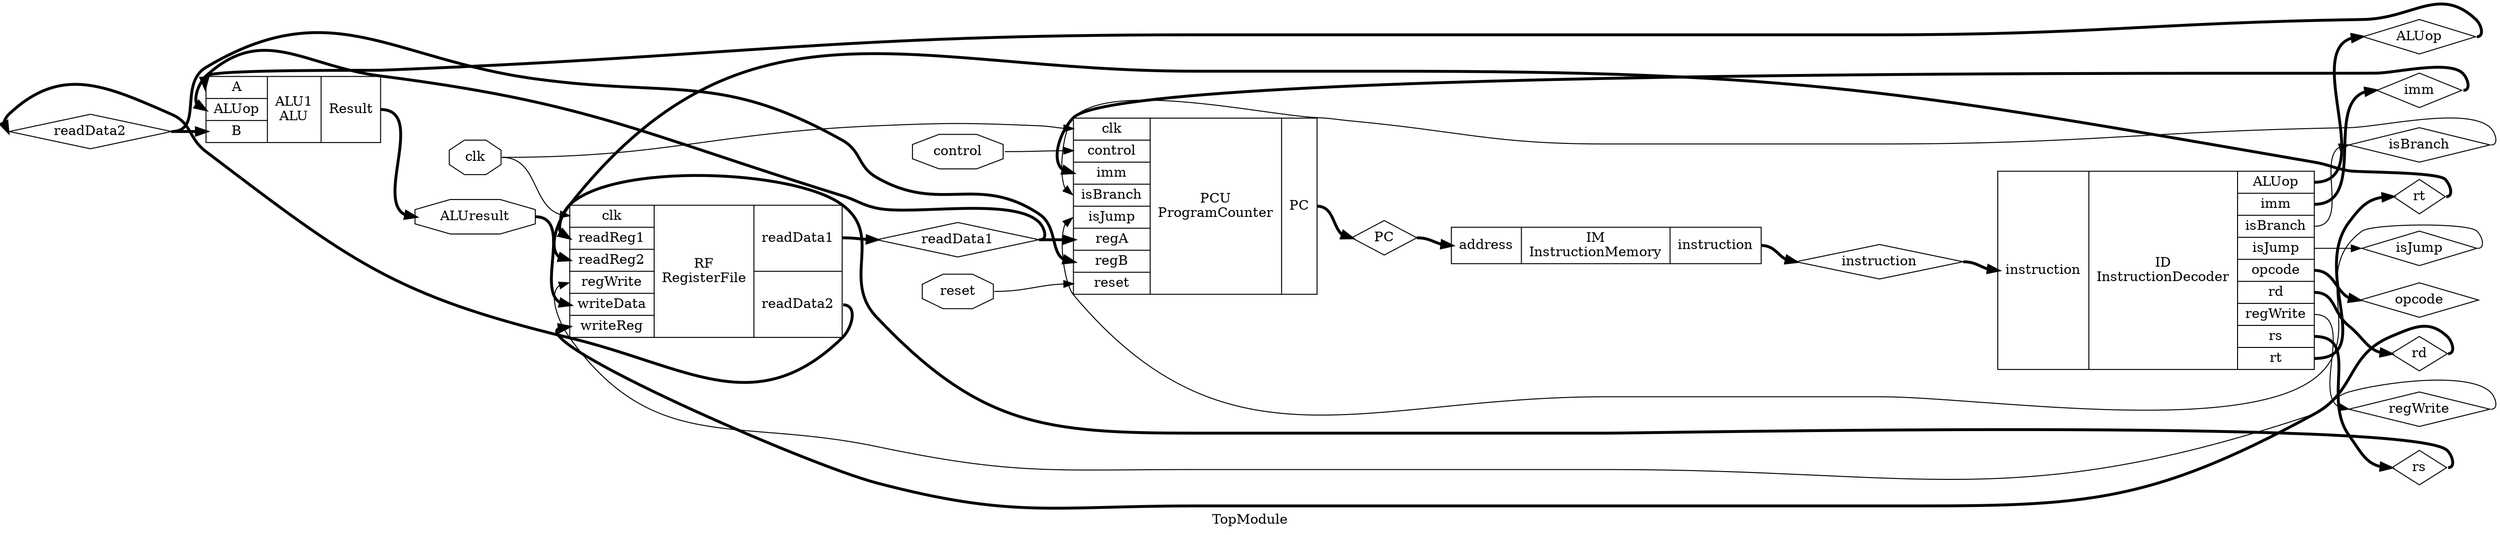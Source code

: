 digraph "TopModule" {
label="TopModule";
rankdir="LR";
remincross=true;
n1 [ shape=diamond, label="readData2", color="black", fontcolor="black" ];
n2 [ shape=diamond, label="readData1", color="black", fontcolor="black" ];
n3 [ shape=diamond, label="isJump", color="black", fontcolor="black" ];
n4 [ shape=diamond, label="isBranch", color="black", fontcolor="black" ];
n5 [ shape=diamond, label="regWrite", color="black", fontcolor="black" ];
n6 [ shape=diamond, label="imm", color="black", fontcolor="black" ];
n7 [ shape=diamond, label="rd", color="black", fontcolor="black" ];
n8 [ shape=diamond, label="rt", color="black", fontcolor="black" ];
n9 [ shape=diamond, label="rs", color="black", fontcolor="black" ];
n10 [ shape=diamond, label="opcode", color="black", fontcolor="black" ];
n11 [ shape=diamond, label="ALUop", color="black", fontcolor="black" ];
n12 [ shape=diamond, label="instruction", color="black", fontcolor="black" ];
n13 [ shape=diamond, label="PC", color="black", fontcolor="black" ];
n14 [ shape=octagon, label="ALUresult", color="black", fontcolor="black" ];
n15 [ shape=octagon, label="control", color="black", fontcolor="black" ];
n16 [ shape=octagon, label="reset", color="black", fontcolor="black" ];
n17 [ shape=octagon, label="clk", color="black", fontcolor="black" ];
c21 [ shape=record, label="{{<p18> A|<p11> ALUop|<p19> B}|ALU1\nALU|{<p20> Result}}",  ];
c26 [ shape=record, label="{{<p17> clk|<p22> readReg1|<p23> readReg2|<p5> regWrite|<p24> writeData|<p25> writeReg}|RF\nRegisterFile|{<p2> readData1|<p1> readData2}}",  ];
c27 [ shape=record, label="{{<p12> instruction}|ID\nInstructionDecoder|{<p11> ALUop|<p6> imm|<p4> isBranch|<p3> isJump|<p10> opcode|<p7> rd|<p5> regWrite|<p9> rs|<p8> rt}}",  ];
c29 [ shape=record, label="{{<p28> address}|IM\nInstructionMemory|{<p12> instruction}}",  ];
c32 [ shape=record, label="{{<p17> clk|<p15> control|<p6> imm|<p4> isBranch|<p3> isJump|<p30> regA|<p31> regB|<p16> reset}|PCU\nProgramCounter|{<p13> PC}}",  ];
c26:p1:e -> n1:w [color="black", fontcolor="black", style="setlinewidth(3)", label=""];
n1:e -> c21:p19:w [color="black", fontcolor="black", style="setlinewidth(3)", label=""];
n1:e -> c32:p31:w [color="black", fontcolor="black", style="setlinewidth(3)", label=""];
c27:p10:e -> n10:w [color="black", fontcolor="black", style="setlinewidth(3)", label=""];
c27:p11:e -> n11:w [color="black", fontcolor="black", style="setlinewidth(3)", label=""];
n11:e -> c21:p11:w [color="black", fontcolor="black", style="setlinewidth(3)", label=""];
c29:p12:e -> n12:w [color="black", fontcolor="black", style="setlinewidth(3)", label=""];
n12:e -> c27:p12:w [color="black", fontcolor="black", style="setlinewidth(3)", label=""];
c32:p13:e -> n13:w [color="black", fontcolor="black", style="setlinewidth(3)", label=""];
n13:e -> c29:p28:w [color="black", fontcolor="black", style="setlinewidth(3)", label=""];
c21:p20:e -> n14:w [color="black", fontcolor="black", style="setlinewidth(3)", label=""];
n14:e -> c26:p24:w [color="black", fontcolor="black", style="setlinewidth(3)", label=""];
n15:e -> c32:p15:w [color="black", fontcolor="black", label=""];
n16:e -> c32:p16:w [color="black", fontcolor="black", label=""];
n17:e -> c26:p17:w [color="black", fontcolor="black", label=""];
n17:e -> c32:p17:w [color="black", fontcolor="black", label=""];
c26:p2:e -> n2:w [color="black", fontcolor="black", style="setlinewidth(3)", label=""];
n2:e -> c21:p18:w [color="black", fontcolor="black", style="setlinewidth(3)", label=""];
n2:e -> c32:p30:w [color="black", fontcolor="black", style="setlinewidth(3)", label=""];
c27:p3:e -> n3:w [color="black", fontcolor="black", label=""];
n3:e -> c32:p3:w [color="black", fontcolor="black", label=""];
c27:p4:e -> n4:w [color="black", fontcolor="black", label=""];
n4:e -> c32:p4:w [color="black", fontcolor="black", label=""];
c27:p5:e -> n5:w [color="black", fontcolor="black", label=""];
n5:e -> c26:p5:w [color="black", fontcolor="black", label=""];
c27:p6:e -> n6:w [color="black", fontcolor="black", style="setlinewidth(3)", label=""];
n6:e -> c32:p6:w [color="black", fontcolor="black", style="setlinewidth(3)", label=""];
c27:p7:e -> n7:w [color="black", fontcolor="black", style="setlinewidth(3)", label=""];
n7:e -> c26:p25:w [color="black", fontcolor="black", style="setlinewidth(3)", label=""];
c27:p8:e -> n8:w [color="black", fontcolor="black", style="setlinewidth(3)", label=""];
n8:e -> c26:p23:w [color="black", fontcolor="black", style="setlinewidth(3)", label=""];
c27:p9:e -> n9:w [color="black", fontcolor="black", style="setlinewidth(3)", label=""];
n9:e -> c26:p22:w [color="black", fontcolor="black", style="setlinewidth(3)", label=""];
}
